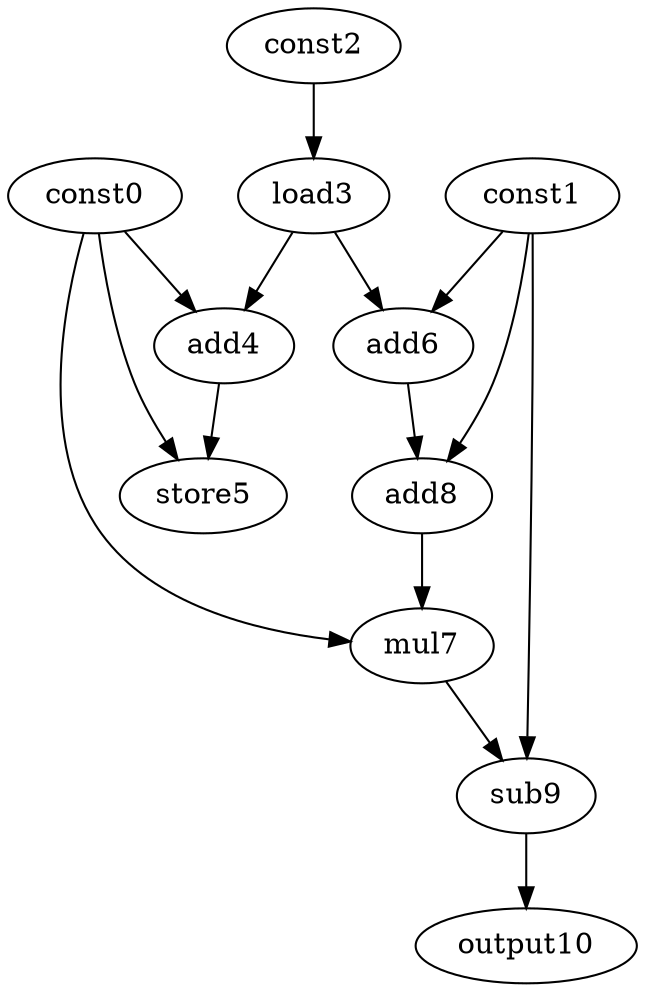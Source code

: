 digraph G { 
const0[opcode=const]; 
const1[opcode=const]; 
const2[opcode=const]; 
load3[opcode=load]; 
add4[opcode=add]; 
store5[opcode=store]; 
add6[opcode=add]; 
mul7[opcode=mul]; 
add8[opcode=add]; 
sub9[opcode=sub]; 
output10[opcode=output]; 
const2->load3[operand=0];
const0->add4[operand=0];
load3->add4[operand=1];
const1->add6[operand=0];
load3->add6[operand=1];
const0->store5[operand=0];
add4->store5[operand=1];
const1->add8[operand=0];
add6->add8[operand=1];
add8->mul7[operand=0];
const0->mul7[operand=1];
mul7->sub9[operand=0];
const1->sub9[operand=1];
sub9->output10[operand=0];
}

